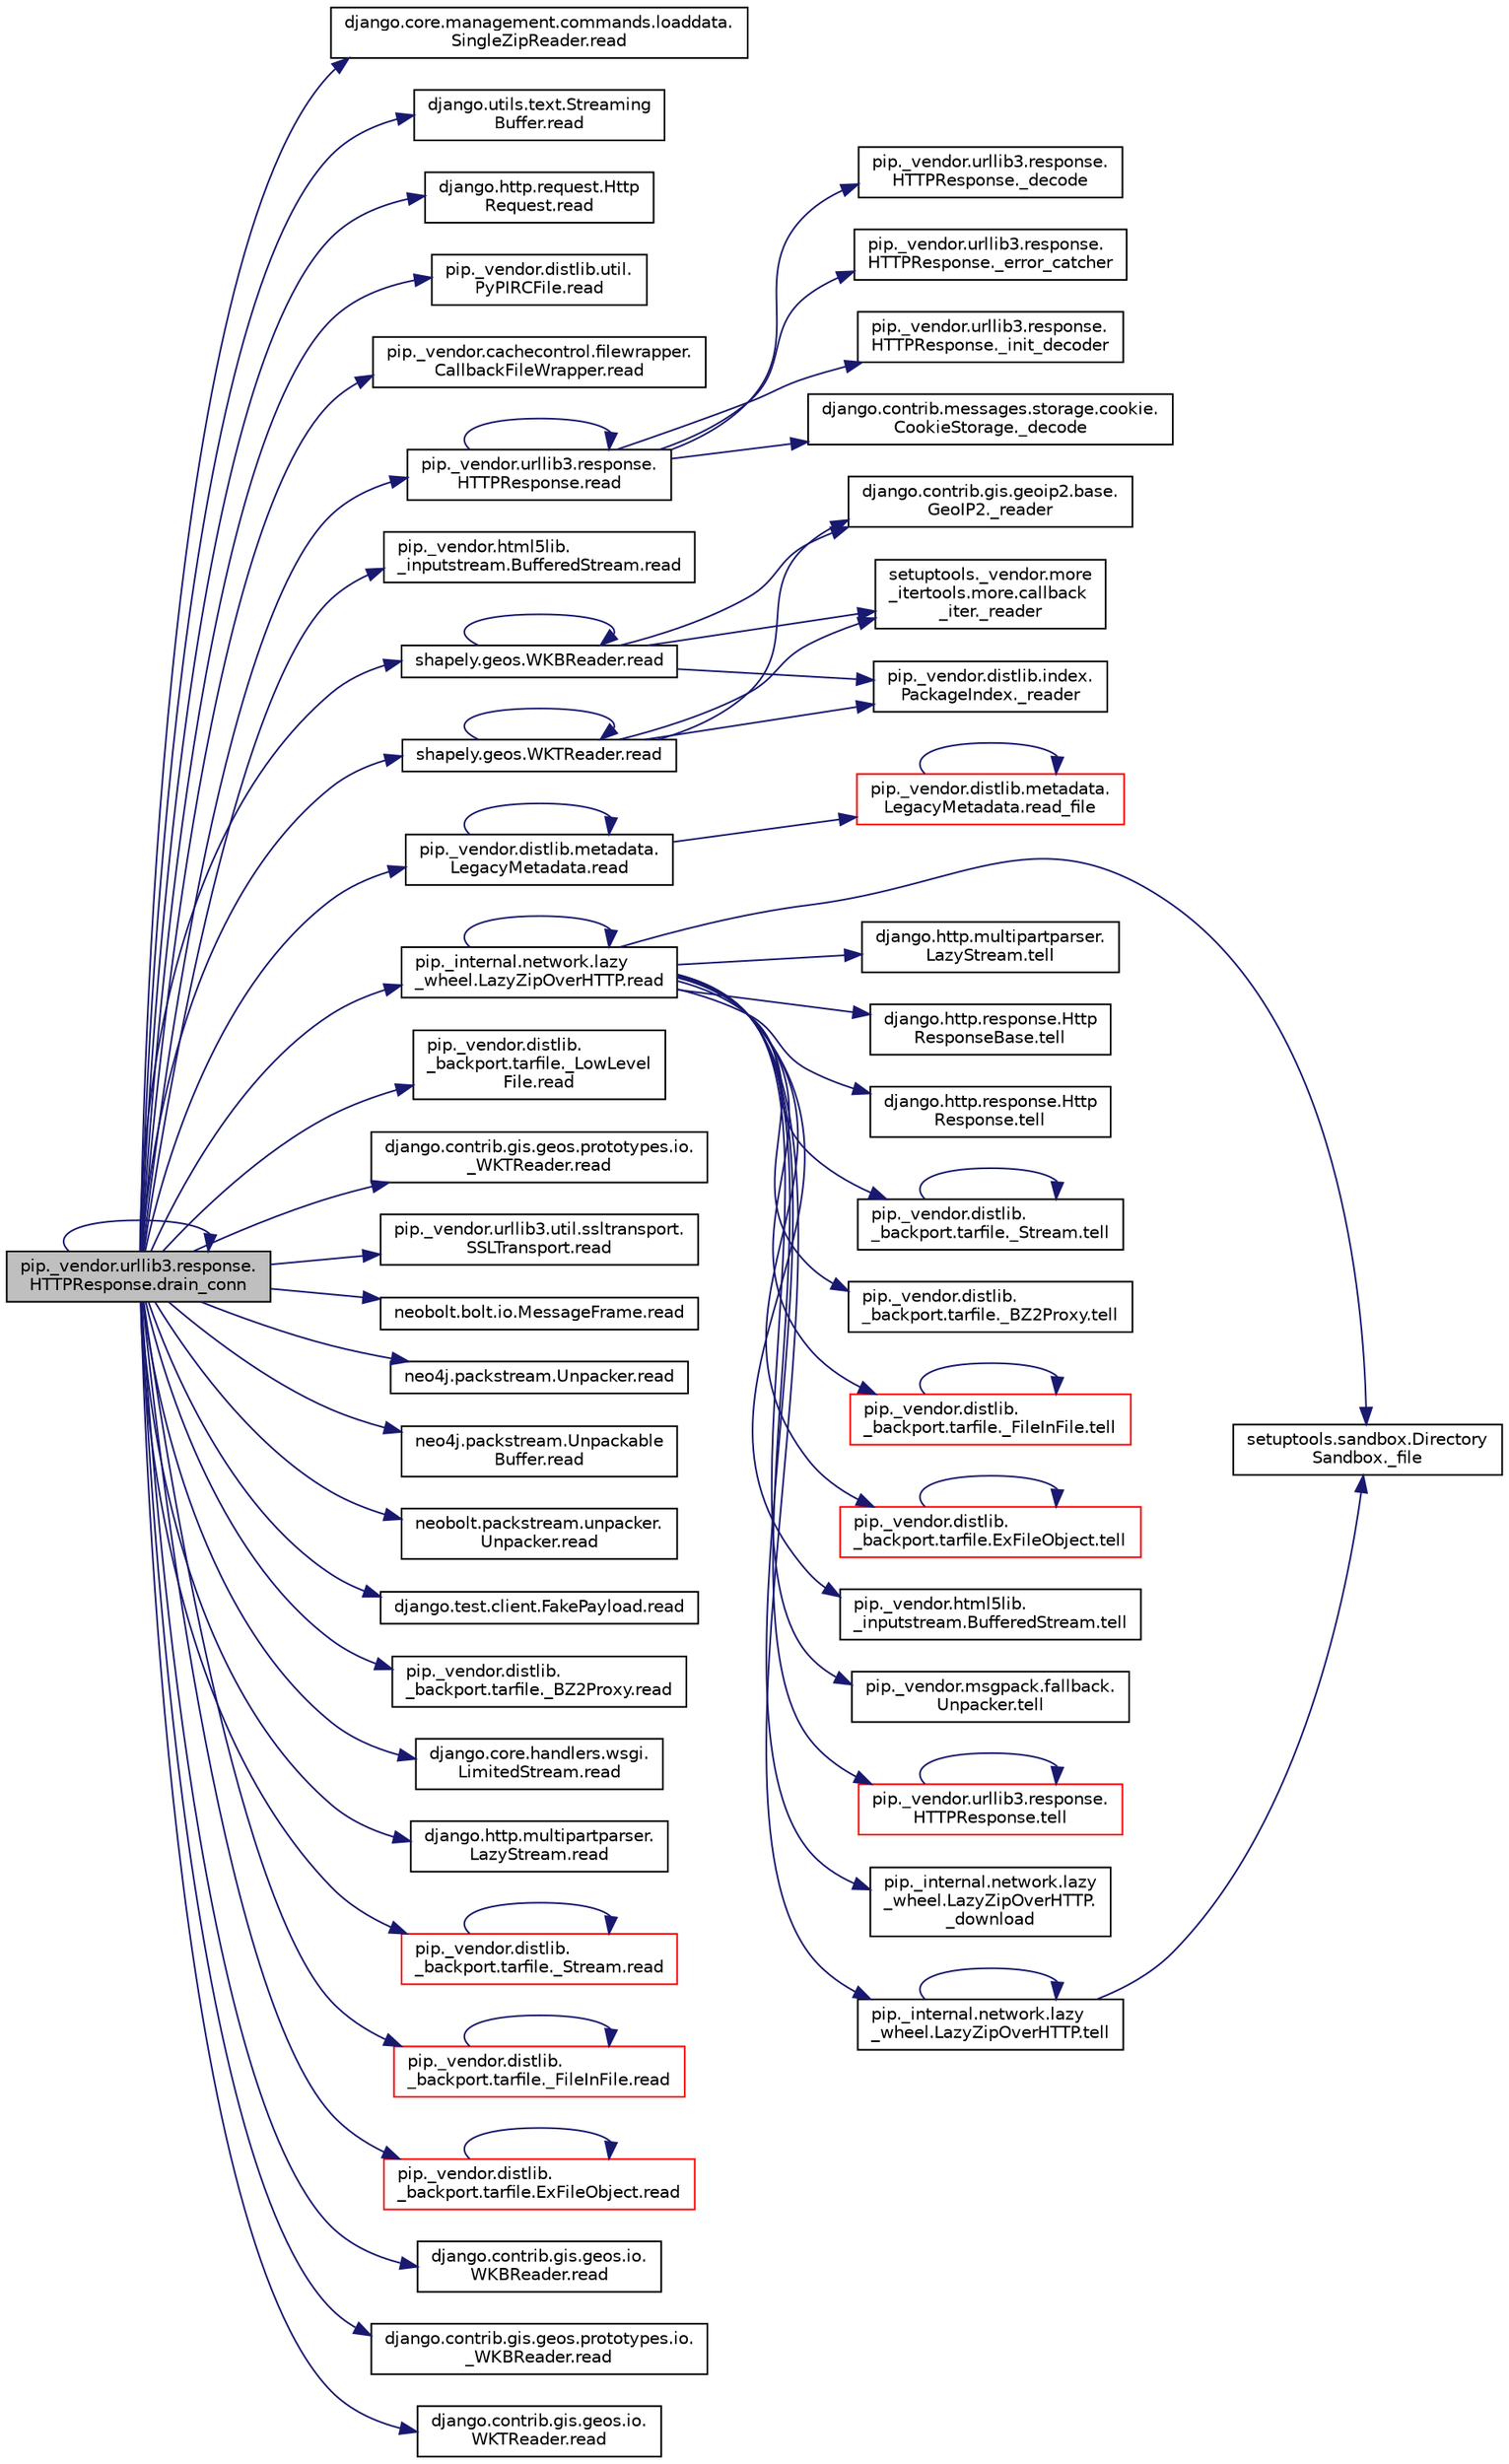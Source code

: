 digraph "pip._vendor.urllib3.response.HTTPResponse.drain_conn"
{
 // LATEX_PDF_SIZE
  edge [fontname="Helvetica",fontsize="10",labelfontname="Helvetica",labelfontsize="10"];
  node [fontname="Helvetica",fontsize="10",shape=record];
  rankdir="LR";
  Node1 [label="pip._vendor.urllib3.response.\lHTTPResponse.drain_conn",height=0.2,width=0.4,color="black", fillcolor="grey75", style="filled", fontcolor="black",tooltip=" "];
  Node1 -> Node1 [color="midnightblue",fontsize="10",style="solid",fontname="Helvetica"];
  Node1 -> Node2 [color="midnightblue",fontsize="10",style="solid",fontname="Helvetica"];
  Node2 [label="django.core.management.commands.loaddata.\lSingleZipReader.read",height=0.2,width=0.4,color="black", fillcolor="white", style="filled",URL="$d1/d3e/classdjango_1_1core_1_1management_1_1commands_1_1loaddata_1_1_single_zip_reader.html#a9be20bb062d60eaf1ec3bf41d57ef8f4",tooltip=" "];
  Node1 -> Node3 [color="midnightblue",fontsize="10",style="solid",fontname="Helvetica"];
  Node3 [label="django.utils.text.Streaming\lBuffer.read",height=0.2,width=0.4,color="black", fillcolor="white", style="filled",URL="$d1/d23/classdjango_1_1utils_1_1text_1_1_streaming_buffer.html#a3fb421ecc76d2db29df9f3af5285ec8d",tooltip=" "];
  Node1 -> Node4 [color="midnightblue",fontsize="10",style="solid",fontname="Helvetica"];
  Node4 [label="django.http.request.Http\lRequest.read",height=0.2,width=0.4,color="black", fillcolor="white", style="filled",URL="$d1/ded/classdjango_1_1http_1_1request_1_1_http_request.html#a2715756a30943c6b07d7a1f6be73e25d",tooltip=" "];
  Node1 -> Node5 [color="midnightblue",fontsize="10",style="solid",fontname="Helvetica"];
  Node5 [label="pip._vendor.distlib.util.\lPyPIRCFile.read",height=0.2,width=0.4,color="black", fillcolor="white", style="filled",URL="$dd/d60/classpip_1_1__vendor_1_1distlib_1_1util_1_1_py_p_i_r_c_file.html#a92e03bb67457320537819c9dff7c3112",tooltip=" "];
  Node1 -> Node6 [color="midnightblue",fontsize="10",style="solid",fontname="Helvetica"];
  Node6 [label="pip._vendor.cachecontrol.filewrapper.\lCallbackFileWrapper.read",height=0.2,width=0.4,color="black", fillcolor="white", style="filled",URL="$d8/d53/classpip_1_1__vendor_1_1cachecontrol_1_1filewrapper_1_1_callback_file_wrapper.html#acde77ec4143104f35f677e9c96a32434",tooltip=" "];
  Node1 -> Node7 [color="midnightblue",fontsize="10",style="solid",fontname="Helvetica"];
  Node7 [label="pip._vendor.urllib3.response.\lHTTPResponse.read",height=0.2,width=0.4,color="black", fillcolor="white", style="filled",URL="$dd/d5a/classpip_1_1__vendor_1_1urllib3_1_1response_1_1_h_t_t_p_response.html#aeec42779d7171f33bcb5d0ffbd77c1c4",tooltip=" "];
  Node7 -> Node8 [color="midnightblue",fontsize="10",style="solid",fontname="Helvetica"];
  Node8 [label="django.contrib.messages.storage.cookie.\lCookieStorage._decode",height=0.2,width=0.4,color="black", fillcolor="white", style="filled",URL="$d2/dd6/classdjango_1_1contrib_1_1messages_1_1storage_1_1cookie_1_1_cookie_storage.html#ae71905c1c9efb47885e64d31b1c7157e",tooltip=" "];
  Node7 -> Node9 [color="midnightblue",fontsize="10",style="solid",fontname="Helvetica"];
  Node9 [label="pip._vendor.urllib3.response.\lHTTPResponse._decode",height=0.2,width=0.4,color="black", fillcolor="white", style="filled",URL="$dd/d5a/classpip_1_1__vendor_1_1urllib3_1_1response_1_1_h_t_t_p_response.html#a319b50d3f226f62bacf7acff3142f9f1",tooltip=" "];
  Node7 -> Node10 [color="midnightblue",fontsize="10",style="solid",fontname="Helvetica"];
  Node10 [label="pip._vendor.urllib3.response.\lHTTPResponse._error_catcher",height=0.2,width=0.4,color="black", fillcolor="white", style="filled",URL="$dd/d5a/classpip_1_1__vendor_1_1urllib3_1_1response_1_1_h_t_t_p_response.html#a5d9f09682a9551f2d954382ccad8382b",tooltip=" "];
  Node7 -> Node11 [color="midnightblue",fontsize="10",style="solid",fontname="Helvetica"];
  Node11 [label="pip._vendor.urllib3.response.\lHTTPResponse._init_decoder",height=0.2,width=0.4,color="black", fillcolor="white", style="filled",URL="$dd/d5a/classpip_1_1__vendor_1_1urllib3_1_1response_1_1_h_t_t_p_response.html#acd89b26f08a7b8c7cdc6b35ae74c801a",tooltip=" "];
  Node7 -> Node7 [color="midnightblue",fontsize="10",style="solid",fontname="Helvetica"];
  Node1 -> Node12 [color="midnightblue",fontsize="10",style="solid",fontname="Helvetica"];
  Node12 [label="pip._vendor.html5lib.\l_inputstream.BufferedStream.read",height=0.2,width=0.4,color="black", fillcolor="white", style="filled",URL="$df/da3/classpip_1_1__vendor_1_1html5lib_1_1__inputstream_1_1_buffered_stream.html#a2620a3c5a57e5c2b680bd92705c6ae57",tooltip=" "];
  Node1 -> Node13 [color="midnightblue",fontsize="10",style="solid",fontname="Helvetica"];
  Node13 [label="shapely.geos.WKBReader.read",height=0.2,width=0.4,color="black", fillcolor="white", style="filled",URL="$d8/d3c/classshapely_1_1geos_1_1_w_k_b_reader.html#aa2aa99ff2688f5f77c058c6c9ed677f5",tooltip=" "];
  Node13 -> Node14 [color="midnightblue",fontsize="10",style="solid",fontname="Helvetica"];
  Node14 [label="django.contrib.gis.geoip2.base.\lGeoIP2._reader",height=0.2,width=0.4,color="black", fillcolor="white", style="filled",URL="$de/de3/classdjango_1_1contrib_1_1gis_1_1geoip2_1_1base_1_1_geo_i_p2.html#a30c2ba9be2f0fbe0156287540fc0caa6",tooltip=" "];
  Node13 -> Node15 [color="midnightblue",fontsize="10",style="solid",fontname="Helvetica"];
  Node15 [label="setuptools._vendor.more\l_itertools.more.callback\l_iter._reader",height=0.2,width=0.4,color="black", fillcolor="white", style="filled",URL="$dc/d4b/classsetuptools_1_1__vendor_1_1more__itertools_1_1more_1_1callback__iter.html#af59a46455f6904d99cc3b0930d5123e2",tooltip=" "];
  Node13 -> Node16 [color="midnightblue",fontsize="10",style="solid",fontname="Helvetica"];
  Node16 [label="pip._vendor.distlib.index.\lPackageIndex._reader",height=0.2,width=0.4,color="black", fillcolor="white", style="filled",URL="$d3/df2/classpip_1_1__vendor_1_1distlib_1_1index_1_1_package_index.html#a1073ee55873196ac07140092ff1d4f4f",tooltip=" "];
  Node13 -> Node13 [color="midnightblue",fontsize="10",style="solid",fontname="Helvetica"];
  Node1 -> Node17 [color="midnightblue",fontsize="10",style="solid",fontname="Helvetica"];
  Node17 [label="pip._vendor.distlib.metadata.\lLegacyMetadata.read",height=0.2,width=0.4,color="black", fillcolor="white", style="filled",URL="$d3/dc5/classpip_1_1__vendor_1_1distlib_1_1metadata_1_1_legacy_metadata.html#aa96840cee4fb98753e6c51cabd43425d",tooltip=" "];
  Node17 -> Node17 [color="midnightblue",fontsize="10",style="solid",fontname="Helvetica"];
  Node17 -> Node18 [color="midnightblue",fontsize="10",style="solid",fontname="Helvetica"];
  Node18 [label="pip._vendor.distlib.metadata.\lLegacyMetadata.read_file",height=0.2,width=0.4,color="red", fillcolor="white", style="filled",URL="$d3/dc5/classpip_1_1__vendor_1_1distlib_1_1metadata_1_1_legacy_metadata.html#a81f0d04e8e507d1deb4bcc912da79cb2",tooltip=" "];
  Node18 -> Node18 [color="midnightblue",fontsize="10",style="solid",fontname="Helvetica"];
  Node1 -> Node92 [color="midnightblue",fontsize="10",style="solid",fontname="Helvetica"];
  Node92 [label="pip._internal.network.lazy\l_wheel.LazyZipOverHTTP.read",height=0.2,width=0.4,color="black", fillcolor="white", style="filled",URL="$df/d67/classpip_1_1__internal_1_1network_1_1lazy__wheel_1_1_lazy_zip_over_h_t_t_p.html#adb8837e292941df2568b4de4082ecf19",tooltip=" "];
  Node92 -> Node93 [color="midnightblue",fontsize="10",style="solid",fontname="Helvetica"];
  Node93 [label="pip._internal.network.lazy\l_wheel.LazyZipOverHTTP.\l_download",height=0.2,width=0.4,color="black", fillcolor="white", style="filled",URL="$df/d67/classpip_1_1__internal_1_1network_1_1lazy__wheel_1_1_lazy_zip_over_h_t_t_p.html#ad2434541dbceb1d56f3982d08a80a3ad",tooltip=" "];
  Node92 -> Node94 [color="midnightblue",fontsize="10",style="solid",fontname="Helvetica"];
  Node94 [label="setuptools.sandbox.Directory\lSandbox._file",height=0.2,width=0.4,color="black", fillcolor="white", style="filled",URL="$d2/d0b/classsetuptools_1_1sandbox_1_1_directory_sandbox.html#aebaa4bbc5882d7bfe9bbb0b60c598d10",tooltip=" "];
  Node92 -> Node92 [color="midnightblue",fontsize="10",style="solid",fontname="Helvetica"];
  Node92 -> Node95 [color="midnightblue",fontsize="10",style="solid",fontname="Helvetica"];
  Node95 [label="django.http.multipartparser.\lLazyStream.tell",height=0.2,width=0.4,color="black", fillcolor="white", style="filled",URL="$d4/dba/classdjango_1_1http_1_1multipartparser_1_1_lazy_stream.html#ae711c5a46f0217be105b13ef04afb728",tooltip=" "];
  Node92 -> Node96 [color="midnightblue",fontsize="10",style="solid",fontname="Helvetica"];
  Node96 [label="django.http.response.Http\lResponseBase.tell",height=0.2,width=0.4,color="black", fillcolor="white", style="filled",URL="$dd/db4/classdjango_1_1http_1_1response_1_1_http_response_base.html#a40d35b95236dfb5d4518bb7f39c8224e",tooltip=" "];
  Node92 -> Node97 [color="midnightblue",fontsize="10",style="solid",fontname="Helvetica"];
  Node97 [label="django.http.response.Http\lResponse.tell",height=0.2,width=0.4,color="black", fillcolor="white", style="filled",URL="$d9/d55/classdjango_1_1http_1_1response_1_1_http_response.html#a5f12f997eb67d766588e26a76db1b39d",tooltip=" "];
  Node92 -> Node98 [color="midnightblue",fontsize="10",style="solid",fontname="Helvetica"];
  Node98 [label="pip._internal.network.lazy\l_wheel.LazyZipOverHTTP.tell",height=0.2,width=0.4,color="black", fillcolor="white", style="filled",URL="$df/d67/classpip_1_1__internal_1_1network_1_1lazy__wheel_1_1_lazy_zip_over_h_t_t_p.html#a14b809a6fc259fe59f16bb978c9efda0",tooltip=" "];
  Node98 -> Node94 [color="midnightblue",fontsize="10",style="solid",fontname="Helvetica"];
  Node98 -> Node98 [color="midnightblue",fontsize="10",style="solid",fontname="Helvetica"];
  Node92 -> Node99 [color="midnightblue",fontsize="10",style="solid",fontname="Helvetica"];
  Node99 [label="pip._vendor.distlib.\l_backport.tarfile._Stream.tell",height=0.2,width=0.4,color="black", fillcolor="white", style="filled",URL="$de/d60/classpip_1_1__vendor_1_1distlib_1_1__backport_1_1tarfile_1_1___stream.html#a7ac63395858d58d97a4ea8bc0ee0e77c",tooltip=" "];
  Node99 -> Node99 [color="midnightblue",fontsize="10",style="solid",fontname="Helvetica"];
  Node92 -> Node100 [color="midnightblue",fontsize="10",style="solid",fontname="Helvetica"];
  Node100 [label="pip._vendor.distlib.\l_backport.tarfile._BZ2Proxy.tell",height=0.2,width=0.4,color="black", fillcolor="white", style="filled",URL="$dc/df3/classpip_1_1__vendor_1_1distlib_1_1__backport_1_1tarfile_1_1___b_z2_proxy.html#ac4937671960a4f60961a9cd81fa21910",tooltip=" "];
  Node92 -> Node101 [color="midnightblue",fontsize="10",style="solid",fontname="Helvetica"];
  Node101 [label="pip._vendor.distlib.\l_backport.tarfile._FileInFile.tell",height=0.2,width=0.4,color="red", fillcolor="white", style="filled",URL="$d4/dc3/classpip_1_1__vendor_1_1distlib_1_1__backport_1_1tarfile_1_1___file_in_file.html#aeddacf4c7a064aac77aac0a864e0211d",tooltip=" "];
  Node101 -> Node101 [color="midnightblue",fontsize="10",style="solid",fontname="Helvetica"];
  Node92 -> Node104 [color="midnightblue",fontsize="10",style="solid",fontname="Helvetica"];
  Node104 [label="pip._vendor.distlib.\l_backport.tarfile.ExFileObject.tell",height=0.2,width=0.4,color="red", fillcolor="white", style="filled",URL="$dd/da0/classpip_1_1__vendor_1_1distlib_1_1__backport_1_1tarfile_1_1_ex_file_object.html#a63fe1519f28ce433a33eed6cf9bc2e59",tooltip=" "];
  Node104 -> Node104 [color="midnightblue",fontsize="10",style="solid",fontname="Helvetica"];
  Node92 -> Node118 [color="midnightblue",fontsize="10",style="solid",fontname="Helvetica"];
  Node118 [label="pip._vendor.html5lib.\l_inputstream.BufferedStream.tell",height=0.2,width=0.4,color="black", fillcolor="white", style="filled",URL="$df/da3/classpip_1_1__vendor_1_1html5lib_1_1__inputstream_1_1_buffered_stream.html#a22a41ab07663f278898e06b9329617b8",tooltip=" "];
  Node92 -> Node119 [color="midnightblue",fontsize="10",style="solid",fontname="Helvetica"];
  Node119 [label="pip._vendor.msgpack.fallback.\lUnpacker.tell",height=0.2,width=0.4,color="black", fillcolor="white", style="filled",URL="$d1/d3d/classpip_1_1__vendor_1_1msgpack_1_1fallback_1_1_unpacker.html#a255bac291f68a0e186ecf02725e79943",tooltip=" "];
  Node92 -> Node120 [color="midnightblue",fontsize="10",style="solid",fontname="Helvetica"];
  Node120 [label="pip._vendor.urllib3.response.\lHTTPResponse.tell",height=0.2,width=0.4,color="red", fillcolor="white", style="filled",URL="$dd/d5a/classpip_1_1__vendor_1_1urllib3_1_1response_1_1_h_t_t_p_response.html#aad1e9c42472d7ccf472e09e54b268bc4",tooltip=" "];
  Node120 -> Node120 [color="midnightblue",fontsize="10",style="solid",fontname="Helvetica"];
  Node1 -> Node124 [color="midnightblue",fontsize="10",style="solid",fontname="Helvetica"];
  Node124 [label="pip._vendor.distlib.\l_backport.tarfile._LowLevel\lFile.read",height=0.2,width=0.4,color="black", fillcolor="white", style="filled",URL="$d8/d82/classpip_1_1__vendor_1_1distlib_1_1__backport_1_1tarfile_1_1___low_level_file.html#a3ad756afdcb4932bc3f05fe5e9f435e6",tooltip=" "];
  Node1 -> Node125 [color="midnightblue",fontsize="10",style="solid",fontname="Helvetica"];
  Node125 [label="django.contrib.gis.geos.prototypes.io.\l_WKTReader.read",height=0.2,width=0.4,color="black", fillcolor="white", style="filled",URL="$d0/d1a/classdjango_1_1contrib_1_1gis_1_1geos_1_1prototypes_1_1io_1_1___w_k_t_reader.html#a8dcefbbed3e032adb2c7d685d0e113ab",tooltip=" "];
  Node1 -> Node126 [color="midnightblue",fontsize="10",style="solid",fontname="Helvetica"];
  Node126 [label="pip._vendor.urllib3.util.ssltransport.\lSSLTransport.read",height=0.2,width=0.4,color="black", fillcolor="white", style="filled",URL="$d5/d5b/classpip_1_1__vendor_1_1urllib3_1_1util_1_1ssltransport_1_1_s_s_l_transport.html#ae42fe1ea6f153f83b9ceb515fa2f1f85",tooltip=" "];
  Node1 -> Node127 [color="midnightblue",fontsize="10",style="solid",fontname="Helvetica"];
  Node127 [label="neobolt.bolt.io.MessageFrame.read",height=0.2,width=0.4,color="black", fillcolor="white", style="filled",URL="$d8/d88/classneobolt_1_1bolt_1_1io_1_1_message_frame.html#a02b2eee269835dd9f16358df7043928e",tooltip=" "];
  Node1 -> Node128 [color="midnightblue",fontsize="10",style="solid",fontname="Helvetica"];
  Node128 [label="neo4j.packstream.Unpacker.read",height=0.2,width=0.4,color="black", fillcolor="white", style="filled",URL="$d8/db9/classneo4j_1_1packstream_1_1_unpacker.html#a0efdc1dabe0ab3e9917348a367ab2705",tooltip=" "];
  Node1 -> Node129 [color="midnightblue",fontsize="10",style="solid",fontname="Helvetica"];
  Node129 [label="neo4j.packstream.Unpackable\lBuffer.read",height=0.2,width=0.4,color="black", fillcolor="white", style="filled",URL="$dc/d49/classneo4j_1_1packstream_1_1_unpackable_buffer.html#aa3d24fba995139881c8c6d5050ad9b8e",tooltip=" "];
  Node1 -> Node130 [color="midnightblue",fontsize="10",style="solid",fontname="Helvetica"];
  Node130 [label="neobolt.packstream.unpacker.\lUnpacker.read",height=0.2,width=0.4,color="black", fillcolor="white", style="filled",URL="$d1/dd3/classneobolt_1_1packstream_1_1unpacker_1_1_unpacker.html#a6c197f141a4e31acb92796060a7b61dc",tooltip=" "];
  Node1 -> Node131 [color="midnightblue",fontsize="10",style="solid",fontname="Helvetica"];
  Node131 [label="django.test.client.FakePayload.read",height=0.2,width=0.4,color="black", fillcolor="white", style="filled",URL="$d9/d4e/classdjango_1_1test_1_1client_1_1_fake_payload.html#aa75dfc5f1d13f17471c94f2897be328d",tooltip=" "];
  Node1 -> Node132 [color="midnightblue",fontsize="10",style="solid",fontname="Helvetica"];
  Node132 [label="pip._vendor.distlib.\l_backport.tarfile._BZ2Proxy.read",height=0.2,width=0.4,color="black", fillcolor="white", style="filled",URL="$dc/df3/classpip_1_1__vendor_1_1distlib_1_1__backport_1_1tarfile_1_1___b_z2_proxy.html#aee681c3047099c0fd19496a237e58b6b",tooltip=" "];
  Node1 -> Node133 [color="midnightblue",fontsize="10",style="solid",fontname="Helvetica"];
  Node133 [label="django.core.handlers.wsgi.\lLimitedStream.read",height=0.2,width=0.4,color="black", fillcolor="white", style="filled",URL="$d2/d93/classdjango_1_1core_1_1handlers_1_1wsgi_1_1_limited_stream.html#abb0b65433110953057a818f24fc3c64a",tooltip=" "];
  Node1 -> Node134 [color="midnightblue",fontsize="10",style="solid",fontname="Helvetica"];
  Node134 [label="django.http.multipartparser.\lLazyStream.read",height=0.2,width=0.4,color="black", fillcolor="white", style="filled",URL="$d4/dba/classdjango_1_1http_1_1multipartparser_1_1_lazy_stream.html#a1cabada8fc6f3958caddec01fcd8192a",tooltip=" "];
  Node1 -> Node135 [color="midnightblue",fontsize="10",style="solid",fontname="Helvetica"];
  Node135 [label="pip._vendor.distlib.\l_backport.tarfile._Stream.read",height=0.2,width=0.4,color="red", fillcolor="white", style="filled",URL="$de/d60/classpip_1_1__vendor_1_1distlib_1_1__backport_1_1tarfile_1_1___stream.html#abaf3986e16734dc5f6c18e69abd21ee1",tooltip=" "];
  Node135 -> Node135 [color="midnightblue",fontsize="10",style="solid",fontname="Helvetica"];
  Node1 -> Node139 [color="midnightblue",fontsize="10",style="solid",fontname="Helvetica"];
  Node139 [label="pip._vendor.distlib.\l_backport.tarfile._FileInFile.read",height=0.2,width=0.4,color="red", fillcolor="white", style="filled",URL="$d4/dc3/classpip_1_1__vendor_1_1distlib_1_1__backport_1_1tarfile_1_1___file_in_file.html#a107777141f82afab269567b82a35bac2",tooltip=" "];
  Node139 -> Node139 [color="midnightblue",fontsize="10",style="solid",fontname="Helvetica"];
  Node1 -> Node166 [color="midnightblue",fontsize="10",style="solid",fontname="Helvetica"];
  Node166 [label="pip._vendor.distlib.\l_backport.tarfile.ExFileObject.read",height=0.2,width=0.4,color="red", fillcolor="white", style="filled",URL="$dd/da0/classpip_1_1__vendor_1_1distlib_1_1__backport_1_1tarfile_1_1_ex_file_object.html#ad4e1ba05583b5f47d6bb410d308bc913",tooltip=" "];
  Node166 -> Node166 [color="midnightblue",fontsize="10",style="solid",fontname="Helvetica"];
  Node1 -> Node171 [color="midnightblue",fontsize="10",style="solid",fontname="Helvetica"];
  Node171 [label="shapely.geos.WKTReader.read",height=0.2,width=0.4,color="black", fillcolor="white", style="filled",URL="$dc/d69/classshapely_1_1geos_1_1_w_k_t_reader.html#a880e537ff2d44ade7b697170ad555b14",tooltip=" "];
  Node171 -> Node14 [color="midnightblue",fontsize="10",style="solid",fontname="Helvetica"];
  Node171 -> Node15 [color="midnightblue",fontsize="10",style="solid",fontname="Helvetica"];
  Node171 -> Node16 [color="midnightblue",fontsize="10",style="solid",fontname="Helvetica"];
  Node171 -> Node171 [color="midnightblue",fontsize="10",style="solid",fontname="Helvetica"];
  Node1 -> Node172 [color="midnightblue",fontsize="10",style="solid",fontname="Helvetica"];
  Node172 [label="django.contrib.gis.geos.io.\lWKBReader.read",height=0.2,width=0.4,color="black", fillcolor="white", style="filled",URL="$db/d90/classdjango_1_1contrib_1_1gis_1_1geos_1_1io_1_1_w_k_b_reader.html#a1dd600bedb475c930fd7bd99a5a584ad",tooltip=" "];
  Node1 -> Node173 [color="midnightblue",fontsize="10",style="solid",fontname="Helvetica"];
  Node173 [label="django.contrib.gis.geos.prototypes.io.\l_WKBReader.read",height=0.2,width=0.4,color="black", fillcolor="white", style="filled",URL="$de/daa/classdjango_1_1contrib_1_1gis_1_1geos_1_1prototypes_1_1io_1_1___w_k_b_reader.html#a33684ded83f0e82ef476a5aac0b5aebe",tooltip=" "];
  Node1 -> Node174 [color="midnightblue",fontsize="10",style="solid",fontname="Helvetica"];
  Node174 [label="django.contrib.gis.geos.io.\lWKTReader.read",height=0.2,width=0.4,color="black", fillcolor="white", style="filled",URL="$d8/d91/classdjango_1_1contrib_1_1gis_1_1geos_1_1io_1_1_w_k_t_reader.html#a3d576a1a47eac1bbb00aafe1138ccc53",tooltip=" "];
}
